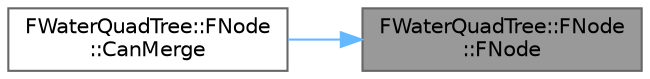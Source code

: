 digraph "FWaterQuadTree::FNode::FNode"
{
 // INTERACTIVE_SVG=YES
 // LATEX_PDF_SIZE
  bgcolor="transparent";
  edge [fontname=Helvetica,fontsize=10,labelfontname=Helvetica,labelfontsize=10];
  node [fontname=Helvetica,fontsize=10,shape=box,height=0.2,width=0.4];
  rankdir="RL";
  Node1 [id="Node000001",label="FWaterQuadTree::FNode\l::FNode",height=0.2,width=0.4,color="gray40", fillcolor="grey60", style="filled", fontcolor="black",tooltip=" "];
  Node1 -> Node2 [id="edge1_Node000001_Node000002",dir="back",color="steelblue1",style="solid",tooltip=" "];
  Node2 [id="Node000002",label="FWaterQuadTree::FNode\l::CanMerge",height=0.2,width=0.4,color="grey40", fillcolor="white", style="filled",URL="$db/d70/structFWaterQuadTree_1_1FNode.html#a88c122e1b153c98016fca27a1036431b",tooltip="Check if all conditions are met to potentially allow this and another node to render as one."];
}
